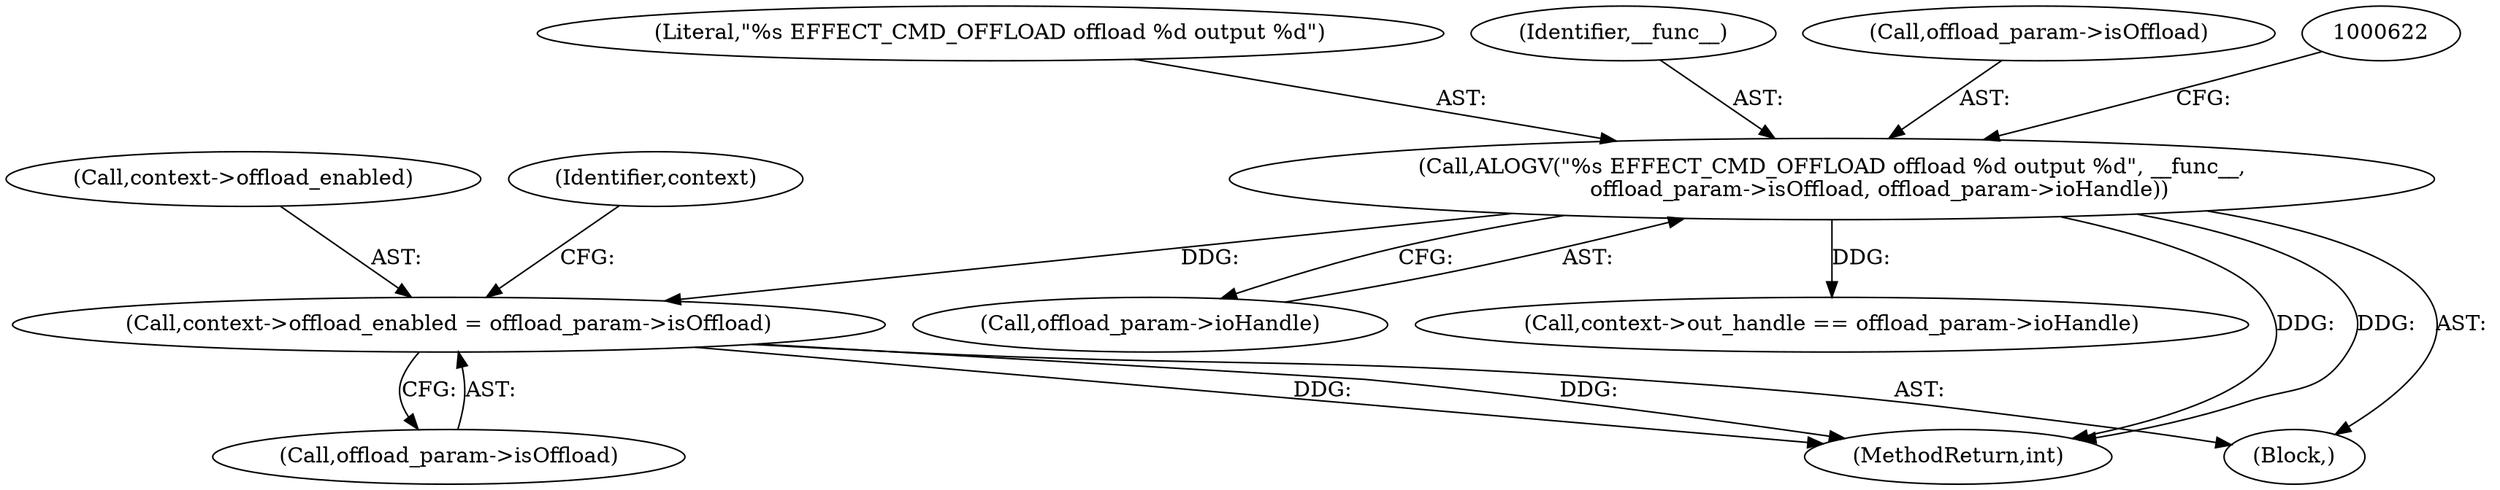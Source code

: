 digraph "0_Android_073a80800f341325932c66818ce4302b312909a4@pointer" {
"1000625" [label="(Call,context->offload_enabled = offload_param->isOffload)"];
"1000610" [label="(Call,ALOGV(\"%s EFFECT_CMD_OFFLOAD offload %d output %d\", __func__,\n              offload_param->isOffload, offload_param->ioHandle))"];
"1000712" [label="(MethodReturn,int)"];
"1000610" [label="(Call,ALOGV(\"%s EFFECT_CMD_OFFLOAD offload %d output %d\", __func__,\n              offload_param->isOffload, offload_param->ioHandle))"];
"1000626" [label="(Call,context->offload_enabled)"];
"1000629" [label="(Call,offload_param->isOffload)"];
"1000611" [label="(Literal,\"%s EFFECT_CMD_OFFLOAD offload %d output %d\")"];
"1000574" [label="(Block,)"];
"1000616" [label="(Call,offload_param->ioHandle)"];
"1000612" [label="(Identifier,__func__)"];
"1000625" [label="(Call,context->offload_enabled = offload_param->isOffload)"];
"1000613" [label="(Call,offload_param->isOffload)"];
"1000633" [label="(Call,context->out_handle == offload_param->ioHandle)"];
"1000635" [label="(Identifier,context)"];
"1000625" -> "1000574"  [label="AST: "];
"1000625" -> "1000629"  [label="CFG: "];
"1000626" -> "1000625"  [label="AST: "];
"1000629" -> "1000625"  [label="AST: "];
"1000635" -> "1000625"  [label="CFG: "];
"1000625" -> "1000712"  [label="DDG: "];
"1000625" -> "1000712"  [label="DDG: "];
"1000610" -> "1000625"  [label="DDG: "];
"1000610" -> "1000574"  [label="AST: "];
"1000610" -> "1000616"  [label="CFG: "];
"1000611" -> "1000610"  [label="AST: "];
"1000612" -> "1000610"  [label="AST: "];
"1000613" -> "1000610"  [label="AST: "];
"1000616" -> "1000610"  [label="AST: "];
"1000622" -> "1000610"  [label="CFG: "];
"1000610" -> "1000712"  [label="DDG: "];
"1000610" -> "1000712"  [label="DDG: "];
"1000610" -> "1000633"  [label="DDG: "];
}
